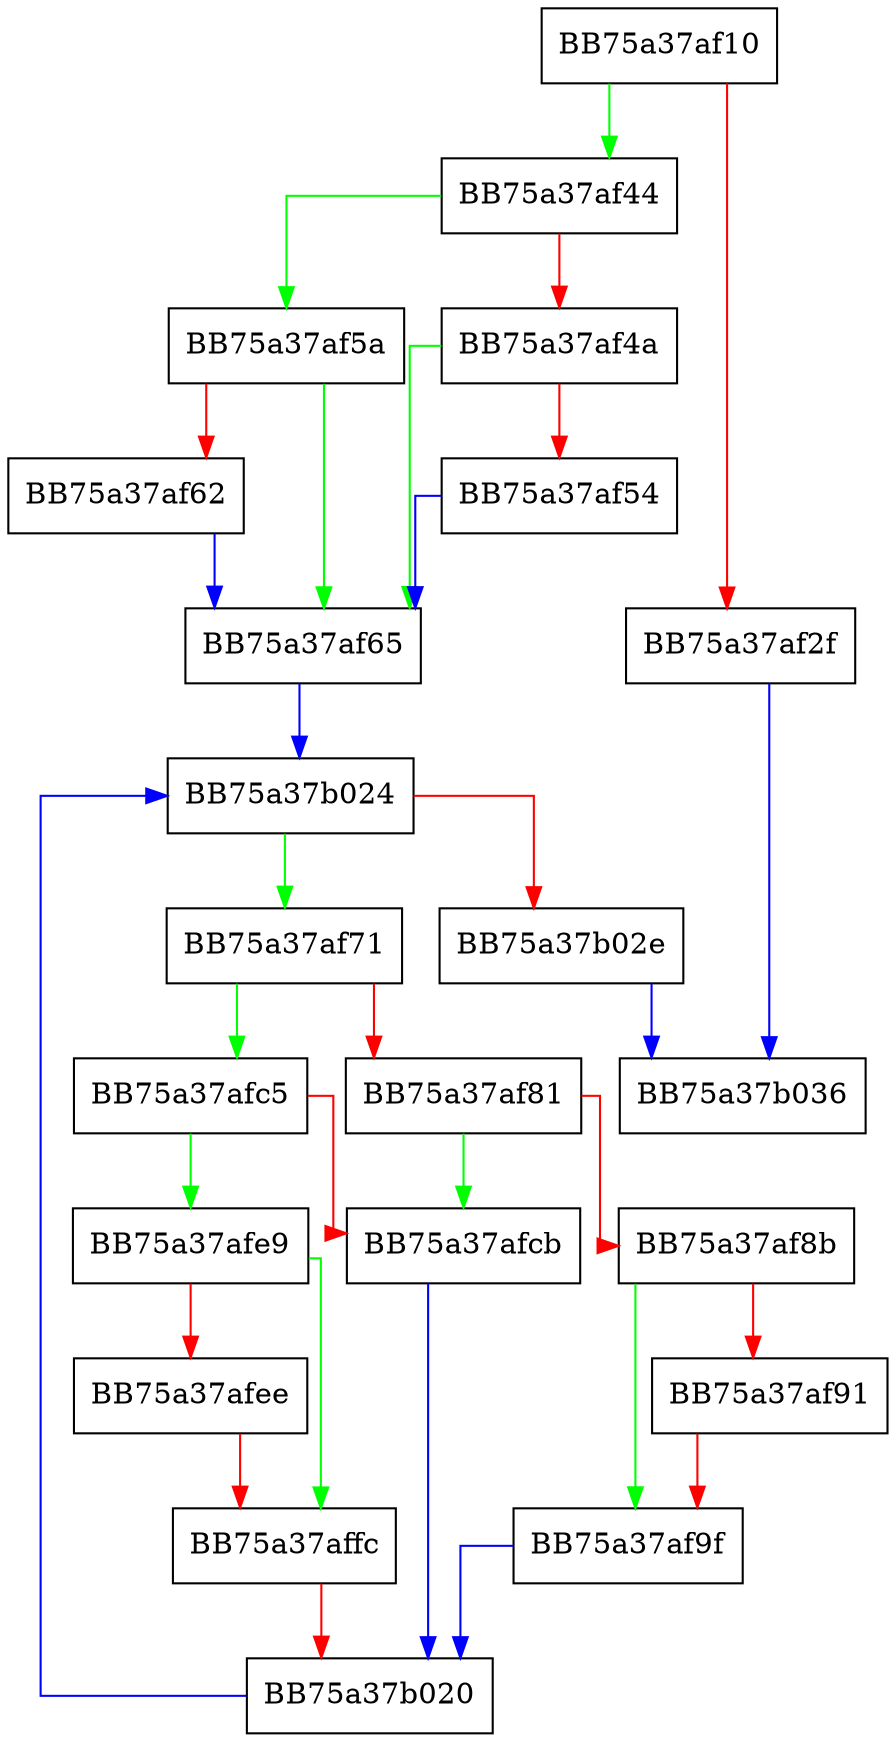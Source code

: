 digraph _Insert_node {
  node [shape="box"];
  graph [splines=ortho];
  BB75a37af10 -> BB75a37af44 [color="green"];
  BB75a37af10 -> BB75a37af2f [color="red"];
  BB75a37af2f -> BB75a37b036 [color="blue"];
  BB75a37af44 -> BB75a37af5a [color="green"];
  BB75a37af44 -> BB75a37af4a [color="red"];
  BB75a37af4a -> BB75a37af65 [color="green"];
  BB75a37af4a -> BB75a37af54 [color="red"];
  BB75a37af54 -> BB75a37af65 [color="blue"];
  BB75a37af5a -> BB75a37af65 [color="green"];
  BB75a37af5a -> BB75a37af62 [color="red"];
  BB75a37af62 -> BB75a37af65 [color="blue"];
  BB75a37af65 -> BB75a37b024 [color="blue"];
  BB75a37af71 -> BB75a37afc5 [color="green"];
  BB75a37af71 -> BB75a37af81 [color="red"];
  BB75a37af81 -> BB75a37afcb [color="green"];
  BB75a37af81 -> BB75a37af8b [color="red"];
  BB75a37af8b -> BB75a37af9f [color="green"];
  BB75a37af8b -> BB75a37af91 [color="red"];
  BB75a37af91 -> BB75a37af9f [color="red"];
  BB75a37af9f -> BB75a37b020 [color="blue"];
  BB75a37afc5 -> BB75a37afe9 [color="green"];
  BB75a37afc5 -> BB75a37afcb [color="red"];
  BB75a37afcb -> BB75a37b020 [color="blue"];
  BB75a37afe9 -> BB75a37affc [color="green"];
  BB75a37afe9 -> BB75a37afee [color="red"];
  BB75a37afee -> BB75a37affc [color="red"];
  BB75a37affc -> BB75a37b020 [color="red"];
  BB75a37b020 -> BB75a37b024 [color="blue"];
  BB75a37b024 -> BB75a37af71 [color="green"];
  BB75a37b024 -> BB75a37b02e [color="red"];
  BB75a37b02e -> BB75a37b036 [color="blue"];
}